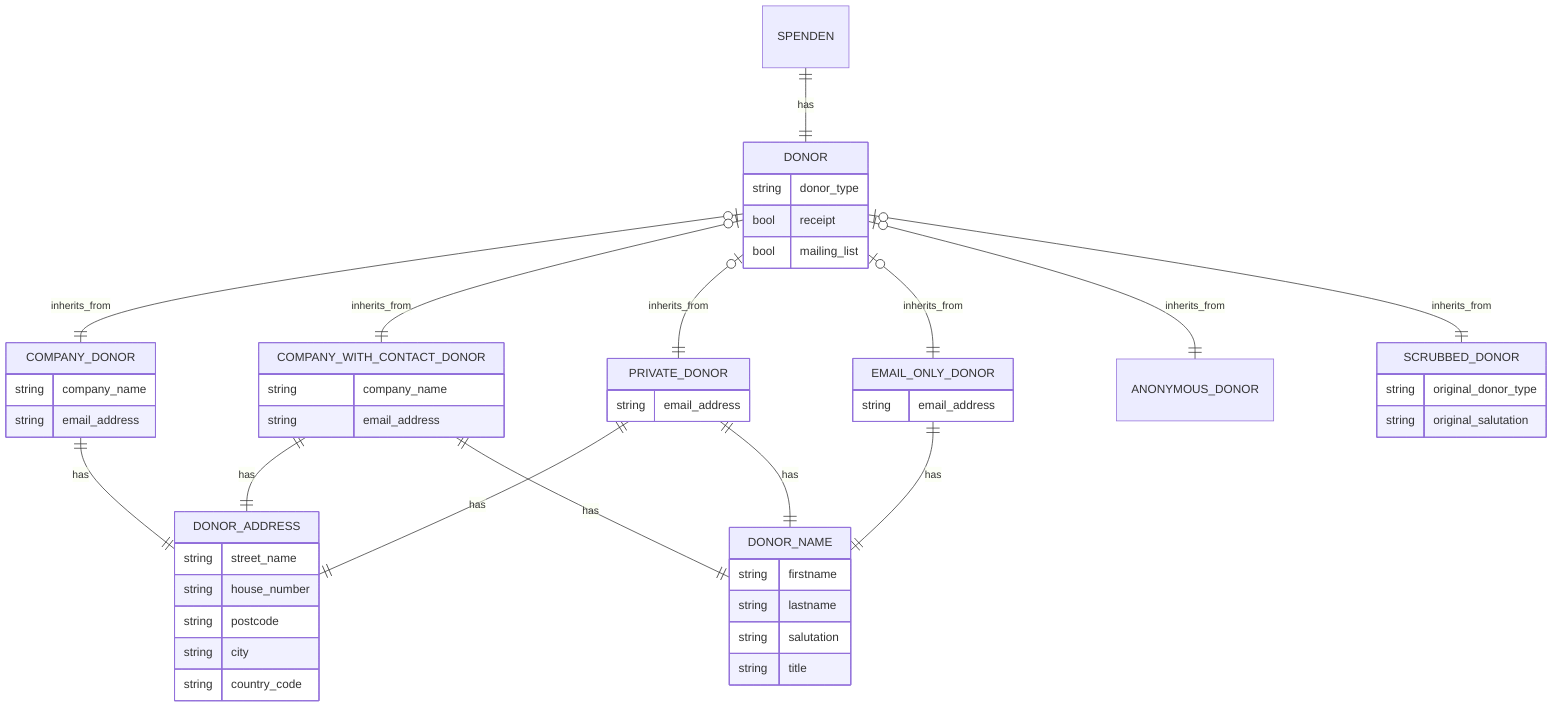 erDiagram

    SPENDEN ||--|| DONOR : has

    DONOR {
        string donor_type
        bool receipt
        bool mailing_list
    }

    COMPANY_DONOR {
        string company_name
        string email_address
    }

    COMPANY_WITH_CONTACT_DONOR {
        string company_name
        string email_address
    }

    PRIVATE_DONOR {
        string email_address
    }

    EMAIL_ONLY_DONOR {
        string email_address
    }

    SCRUBBED_DONOR {
        string original_donor_type
        string original_salutation
    }

    DONOR_NAME {
        string firstname
        string lastname
        string salutation
        string title
    }

    
    DONOR |o--|| COMPANY_DONOR : inherits_from
    DONOR |o--|| COMPANY_WITH_CONTACT_DONOR : inherits_from
    DONOR |o--|| PRIVATE_DONOR : inherits_from
    DONOR |o--|| EMAIL_ONLY_DONOR : inherits_from
    DONOR |o--|| ANONYMOUS_DONOR : inherits_from
    DONOR |o--|| SCRUBBED_DONOR : inherits_from

    COMPANY_DONOR ||--|| DONOR_ADDRESS : has
    COMPANY_WITH_CONTACT_DONOR ||--|| DONOR_ADDRESS : has
    PRIVATE_DONOR ||--|| DONOR_ADDRESS : has
    

    PRIVATE_DONOR ||--|| DONOR_NAME : has
    EMAIL_ONLY_DONOR ||--|| DONOR_NAME : has
    COMPANY_WITH_CONTACT_DONOR ||--|| DONOR_NAME : has

    DONOR_ADDRESS {
        string street_name
        string house_number
        string postcode
        string city
        string country_code
    }